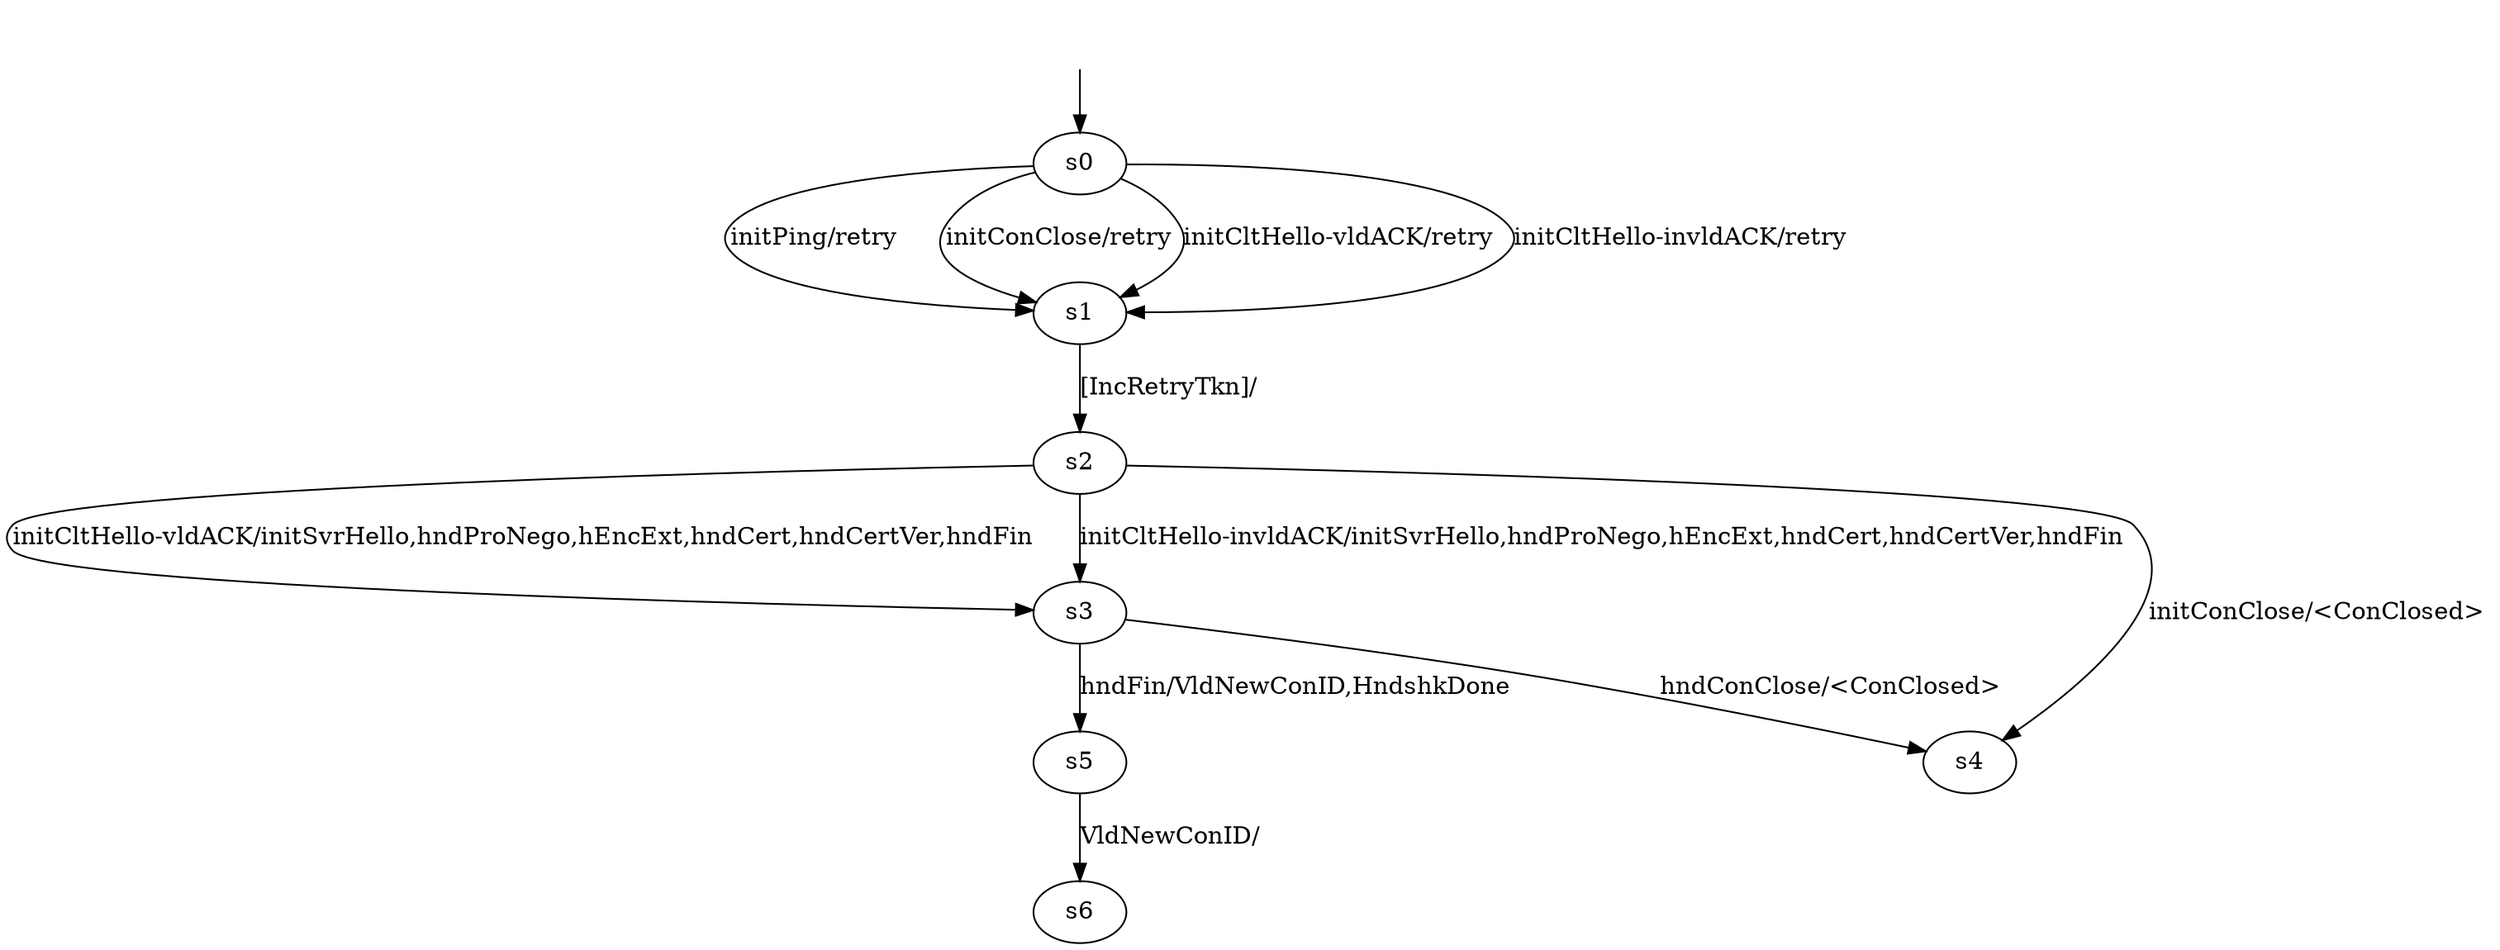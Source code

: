 digraph "quicheModels/quiche-BWR-0/learnedModel" {
s0 [label=s0];
s1 [label=s1];
s2 [label=s2];
s3 [label=s3];
s4 [label=s4];
s5 [label=s5];
s6 [label=s6];
s0 -> s1  [label="initPing/retry "];
s0 -> s1  [label="initConClose/retry "];
s0 -> s1  [label="initCltHello-vldACK/retry "];
s0 -> s1  [label="initCltHello-invldACK/retry "];
s1 -> s2  [label="[IncRetryTkn]/ "];
s2 -> s4  [label="initConClose/<ConClosed> "];
s2 -> s3  [label="initCltHello-vldACK/initSvrHello,hndProNego,hEncExt,hndCert,hndCertVer,hndFin "];
s2 -> s3  [label="initCltHello-invldACK/initSvrHello,hndProNego,hEncExt,hndCert,hndCertVer,hndFin "];
s3 -> s5  [label="hndFin/VldNewConID,HndshkDone "];
s3 -> s4  [label="hndConClose/<ConClosed> "];
s5 -> s6  [label="VldNewConID/ "];
__start0 [label="", shape=none];
__start0 -> s0  [label=""];
}
